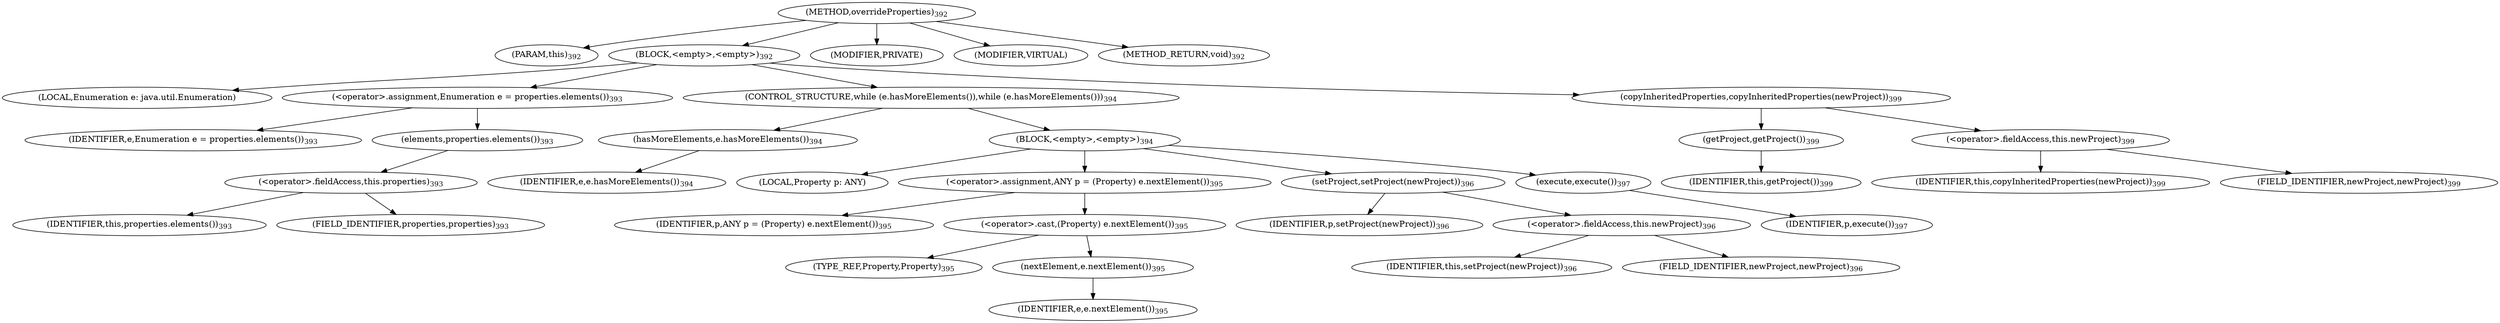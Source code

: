 digraph "overrideProperties" {  
"863" [label = <(METHOD,overrideProperties)<SUB>392</SUB>> ]
"22" [label = <(PARAM,this)<SUB>392</SUB>> ]
"864" [label = <(BLOCK,&lt;empty&gt;,&lt;empty&gt;)<SUB>392</SUB>> ]
"865" [label = <(LOCAL,Enumeration e: java.util.Enumeration)> ]
"866" [label = <(&lt;operator&gt;.assignment,Enumeration e = properties.elements())<SUB>393</SUB>> ]
"867" [label = <(IDENTIFIER,e,Enumeration e = properties.elements())<SUB>393</SUB>> ]
"868" [label = <(elements,properties.elements())<SUB>393</SUB>> ]
"869" [label = <(&lt;operator&gt;.fieldAccess,this.properties)<SUB>393</SUB>> ]
"870" [label = <(IDENTIFIER,this,properties.elements())<SUB>393</SUB>> ]
"871" [label = <(FIELD_IDENTIFIER,properties,properties)<SUB>393</SUB>> ]
"872" [label = <(CONTROL_STRUCTURE,while (e.hasMoreElements()),while (e.hasMoreElements()))<SUB>394</SUB>> ]
"873" [label = <(hasMoreElements,e.hasMoreElements())<SUB>394</SUB>> ]
"874" [label = <(IDENTIFIER,e,e.hasMoreElements())<SUB>394</SUB>> ]
"875" [label = <(BLOCK,&lt;empty&gt;,&lt;empty&gt;)<SUB>394</SUB>> ]
"876" [label = <(LOCAL,Property p: ANY)> ]
"877" [label = <(&lt;operator&gt;.assignment,ANY p = (Property) e.nextElement())<SUB>395</SUB>> ]
"878" [label = <(IDENTIFIER,p,ANY p = (Property) e.nextElement())<SUB>395</SUB>> ]
"879" [label = <(&lt;operator&gt;.cast,(Property) e.nextElement())<SUB>395</SUB>> ]
"880" [label = <(TYPE_REF,Property,Property)<SUB>395</SUB>> ]
"881" [label = <(nextElement,e.nextElement())<SUB>395</SUB>> ]
"882" [label = <(IDENTIFIER,e,e.nextElement())<SUB>395</SUB>> ]
"883" [label = <(setProject,setProject(newProject))<SUB>396</SUB>> ]
"884" [label = <(IDENTIFIER,p,setProject(newProject))<SUB>396</SUB>> ]
"885" [label = <(&lt;operator&gt;.fieldAccess,this.newProject)<SUB>396</SUB>> ]
"886" [label = <(IDENTIFIER,this,setProject(newProject))<SUB>396</SUB>> ]
"887" [label = <(FIELD_IDENTIFIER,newProject,newProject)<SUB>396</SUB>> ]
"888" [label = <(execute,execute())<SUB>397</SUB>> ]
"889" [label = <(IDENTIFIER,p,execute())<SUB>397</SUB>> ]
"890" [label = <(copyInheritedProperties,copyInheritedProperties(newProject))<SUB>399</SUB>> ]
"891" [label = <(getProject,getProject())<SUB>399</SUB>> ]
"21" [label = <(IDENTIFIER,this,getProject())<SUB>399</SUB>> ]
"892" [label = <(&lt;operator&gt;.fieldAccess,this.newProject)<SUB>399</SUB>> ]
"893" [label = <(IDENTIFIER,this,copyInheritedProperties(newProject))<SUB>399</SUB>> ]
"894" [label = <(FIELD_IDENTIFIER,newProject,newProject)<SUB>399</SUB>> ]
"895" [label = <(MODIFIER,PRIVATE)> ]
"896" [label = <(MODIFIER,VIRTUAL)> ]
"897" [label = <(METHOD_RETURN,void)<SUB>392</SUB>> ]
  "863" -> "22" 
  "863" -> "864" 
  "863" -> "895" 
  "863" -> "896" 
  "863" -> "897" 
  "864" -> "865" 
  "864" -> "866" 
  "864" -> "872" 
  "864" -> "890" 
  "866" -> "867" 
  "866" -> "868" 
  "868" -> "869" 
  "869" -> "870" 
  "869" -> "871" 
  "872" -> "873" 
  "872" -> "875" 
  "873" -> "874" 
  "875" -> "876" 
  "875" -> "877" 
  "875" -> "883" 
  "875" -> "888" 
  "877" -> "878" 
  "877" -> "879" 
  "879" -> "880" 
  "879" -> "881" 
  "881" -> "882" 
  "883" -> "884" 
  "883" -> "885" 
  "885" -> "886" 
  "885" -> "887" 
  "888" -> "889" 
  "890" -> "891" 
  "890" -> "892" 
  "891" -> "21" 
  "892" -> "893" 
  "892" -> "894" 
}
